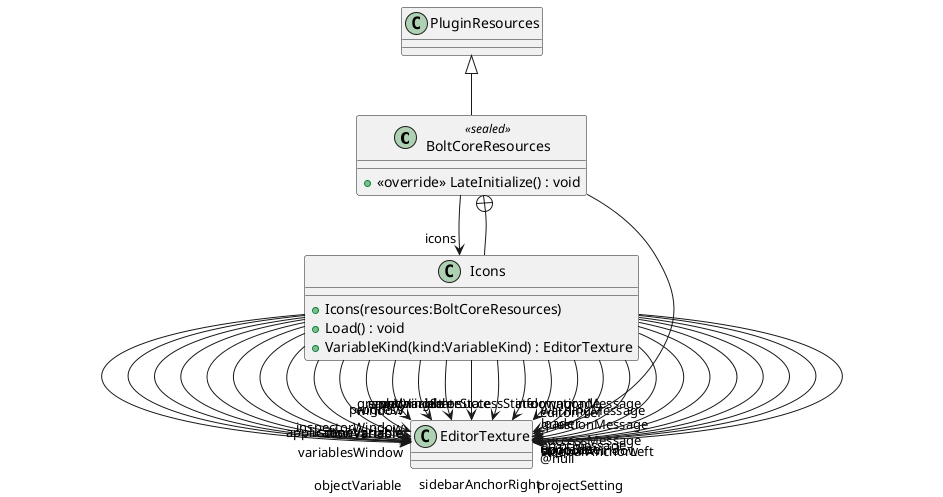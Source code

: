 @startuml
class BoltCoreResources <<sealed>> {
    + <<override>> LateInitialize() : void
}
class Icons {
    + Icons(resources:BoltCoreResources)
    + Load() : void
    + VariableKind(kind:VariableKind) : EditorTexture
}
PluginResources <|-- BoltCoreResources
BoltCoreResources --> "icons" Icons
BoltCoreResources --> "loader" EditorTexture
BoltCoreResources +-- Icons
Icons --> "variablesWindow" EditorTexture
Icons --> "variable" EditorTexture
Icons --> "flowVariable" EditorTexture
Icons --> "graphVariable" EditorTexture
Icons --> "objectVariable" EditorTexture
Icons --> "sceneVariable" EditorTexture
Icons --> "applicationVariable" EditorTexture
Icons --> "savedVariable" EditorTexture
Icons --> "window" EditorTexture
Icons --> "inspectorWindow" EditorTexture
Icons --> "empty" EditorTexture
Icons --> "progress" EditorTexture
Icons --> "errorState" EditorTexture
Icons --> "successState" EditorTexture
Icons --> "warningState" EditorTexture
Icons --> "informationMessage" EditorTexture
Icons --> "questionMessage" EditorTexture
Icons --> "warningMessage" EditorTexture
Icons --> "successMessage" EditorTexture
Icons --> "errorMessage" EditorTexture
Icons --> "upgrade" EditorTexture
Icons --> "upToDate" EditorTexture
Icons --> "downgrade" EditorTexture
Icons --> "supportWindow" EditorTexture
Icons --> "sidebarAnchorLeft" EditorTexture
Icons --> "sidebarAnchorRight" EditorTexture
Icons --> "editorPref" EditorTexture
Icons --> "projectSetting" EditorTexture
Icons --> "@null" EditorTexture
@enduml
